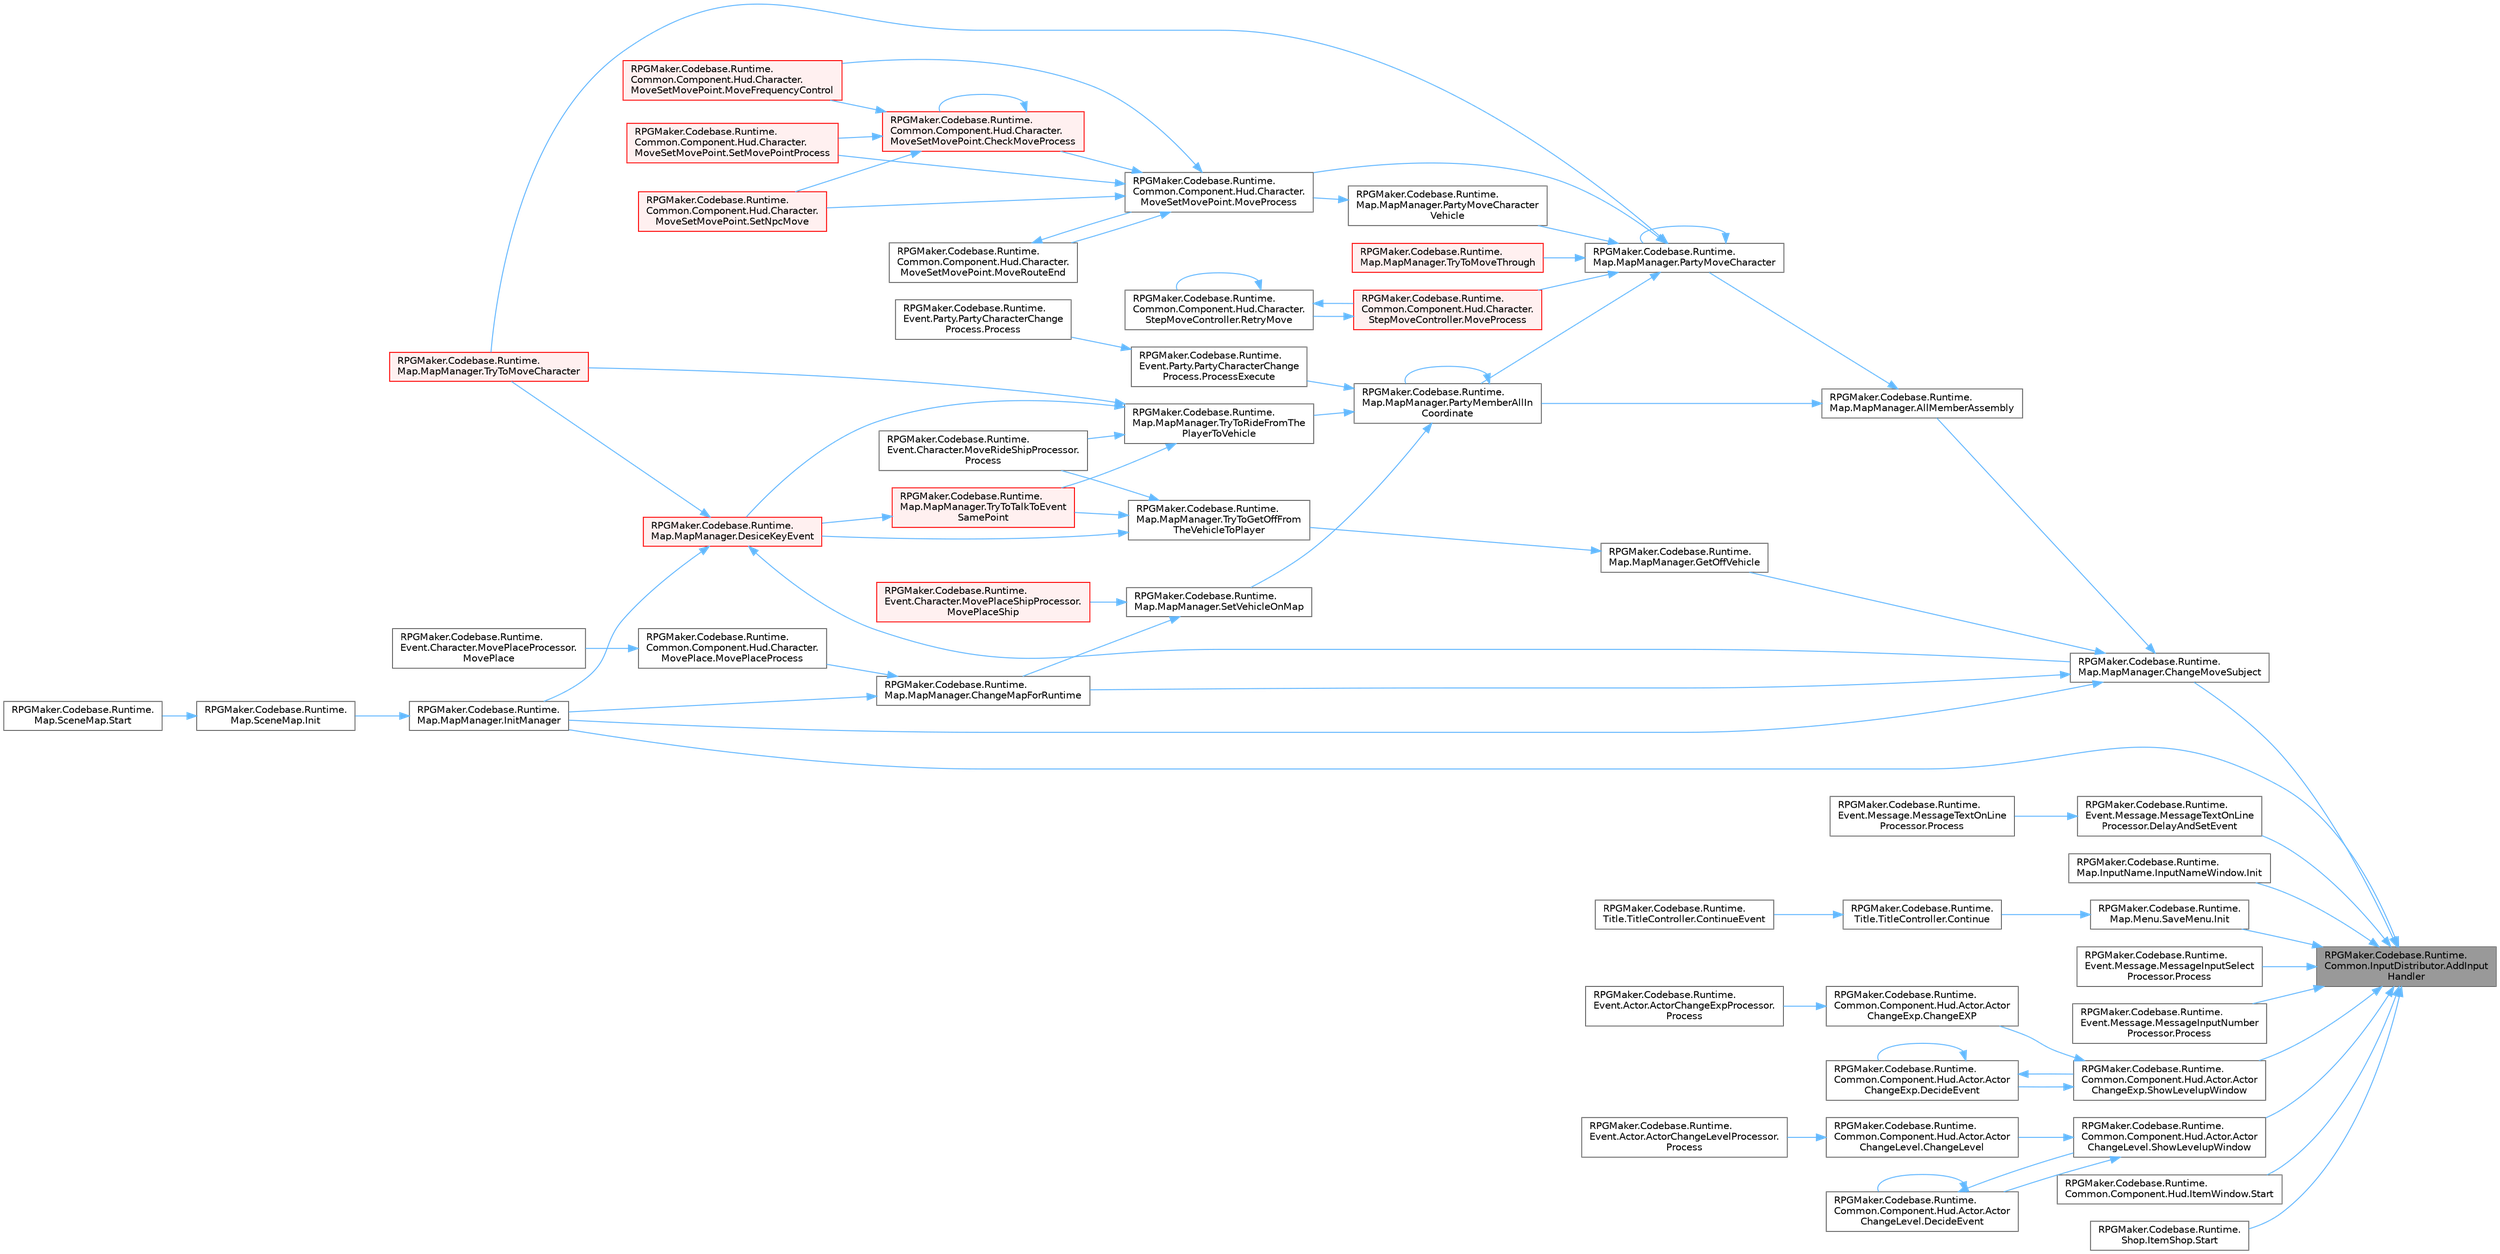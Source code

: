 digraph "RPGMaker.Codebase.Runtime.Common.InputDistributor.AddInputHandler"
{
 // LATEX_PDF_SIZE
  bgcolor="transparent";
  edge [fontname=Helvetica,fontsize=10,labelfontname=Helvetica,labelfontsize=10];
  node [fontname=Helvetica,fontsize=10,shape=box,height=0.2,width=0.4];
  rankdir="RL";
  Node1 [id="Node000001",label="RPGMaker.Codebase.Runtime.\lCommon.InputDistributor.AddInput\lHandler",height=0.2,width=0.4,color="gray40", fillcolor="grey60", style="filled", fontcolor="black",tooltip="キーやマウスのイベントに対して実行するコールバック処理の登録"];
  Node1 -> Node2 [id="edge1_Node000001_Node000002",dir="back",color="steelblue1",style="solid",tooltip=" "];
  Node2 [id="Node000002",label="RPGMaker.Codebase.Runtime.\lMap.MapManager.ChangeMoveSubject",height=0.2,width=0.4,color="grey40", fillcolor="white", style="filled",URL="$d5/d0f/class_r_p_g_maker_1_1_codebase_1_1_runtime_1_1_map_1_1_map_manager.html#a5d00d2c525cee192d90fc53bbc0c8682",tooltip=" "];
  Node2 -> Node3 [id="edge2_Node000002_Node000003",dir="back",color="steelblue1",style="solid",tooltip=" "];
  Node3 [id="Node000003",label="RPGMaker.Codebase.Runtime.\lMap.MapManager.AllMemberAssembly",height=0.2,width=0.4,color="grey40", fillcolor="white", style="filled",URL="$d5/d0f/class_r_p_g_maker_1_1_codebase_1_1_runtime_1_1_map_1_1_map_manager.html#a8c6faf084ea80880467ab13a448e9bed",tooltip=" "];
  Node3 -> Node4 [id="edge3_Node000003_Node000004",dir="back",color="steelblue1",style="solid",tooltip=" "];
  Node4 [id="Node000004",label="RPGMaker.Codebase.Runtime.\lMap.MapManager.PartyMemberAllIn\lCoordinate",height=0.2,width=0.4,color="grey40", fillcolor="white", style="filled",URL="$d5/d0f/class_r_p_g_maker_1_1_codebase_1_1_runtime_1_1_map_1_1_map_manager.html#adc8a96ff2875947b6e7a4a6aa6c7f1a1",tooltip=" "];
  Node4 -> Node4 [id="edge4_Node000004_Node000004",dir="back",color="steelblue1",style="solid",tooltip=" "];
  Node4 -> Node5 [id="edge5_Node000004_Node000005",dir="back",color="steelblue1",style="solid",tooltip=" "];
  Node5 [id="Node000005",label="RPGMaker.Codebase.Runtime.\lEvent.Party.PartyCharacterChange\lProcess.ProcessExecute",height=0.2,width=0.4,color="grey40", fillcolor="white", style="filled",URL="$dc/dee/class_r_p_g_maker_1_1_codebase_1_1_runtime_1_1_event_1_1_party_1_1_party_character_change_process.html#a36241cd62b9cb79bf4330645b34576e5",tooltip=" "];
  Node5 -> Node6 [id="edge6_Node000005_Node000006",dir="back",color="steelblue1",style="solid",tooltip=" "];
  Node6 [id="Node000006",label="RPGMaker.Codebase.Runtime.\lEvent.Party.PartyCharacterChange\lProcess.Process",height=0.2,width=0.4,color="grey40", fillcolor="white", style="filled",URL="$dc/dee/class_r_p_g_maker_1_1_codebase_1_1_runtime_1_1_event_1_1_party_1_1_party_character_change_process.html#ae0f898626129d655b3cd7452f9cd043d",tooltip="イベント実行処理"];
  Node4 -> Node7 [id="edge7_Node000004_Node000007",dir="back",color="steelblue1",style="solid",tooltip=" "];
  Node7 [id="Node000007",label="RPGMaker.Codebase.Runtime.\lMap.MapManager.SetVehicleOnMap",height=0.2,width=0.4,color="grey40", fillcolor="white", style="filled",URL="$d5/d0f/class_r_p_g_maker_1_1_codebase_1_1_runtime_1_1_map_1_1_map_manager.html#a37e412a35b210f1313f567ba8ade8b96",tooltip=" "];
  Node7 -> Node8 [id="edge8_Node000007_Node000008",dir="back",color="steelblue1",style="solid",tooltip=" "];
  Node8 [id="Node000008",label="RPGMaker.Codebase.Runtime.\lMap.MapManager.ChangeMapForRuntime",height=0.2,width=0.4,color="grey40", fillcolor="white", style="filled",URL="$d5/d0f/class_r_p_g_maker_1_1_codebase_1_1_runtime_1_1_map_1_1_map_manager.html#a164b0a6efee413b3cff10ea519ab8029",tooltip="マップを表示する"];
  Node8 -> Node9 [id="edge9_Node000008_Node000009",dir="back",color="steelblue1",style="solid",tooltip=" "];
  Node9 [id="Node000009",label="RPGMaker.Codebase.Runtime.\lMap.MapManager.InitManager",height=0.2,width=0.4,color="grey40", fillcolor="white", style="filled",URL="$d5/d0f/class_r_p_g_maker_1_1_codebase_1_1_runtime_1_1_map_1_1_map_manager.html#ae14061e8d125d7fe532437b6ba183131",tooltip="マップ初期化"];
  Node9 -> Node10 [id="edge10_Node000009_Node000010",dir="back",color="steelblue1",style="solid",tooltip=" "];
  Node10 [id="Node000010",label="RPGMaker.Codebase.Runtime.\lMap.SceneMap.Init",height=0.2,width=0.4,color="grey40", fillcolor="white", style="filled",URL="$db/d02/class_r_p_g_maker_1_1_codebase_1_1_runtime_1_1_map_1_1_scene_map.html#a0f6d0adae41e09e94a55d3c0af0c87dc",tooltip=" "];
  Node10 -> Node11 [id="edge11_Node000010_Node000011",dir="back",color="steelblue1",style="solid",tooltip=" "];
  Node11 [id="Node000011",label="RPGMaker.Codebase.Runtime.\lMap.SceneMap.Start",height=0.2,width=0.4,color="grey40", fillcolor="white", style="filled",URL="$db/d02/class_r_p_g_maker_1_1_codebase_1_1_runtime_1_1_map_1_1_scene_map.html#a8514c54d190f9d2acb578100f490a861",tooltip=" "];
  Node8 -> Node12 [id="edge12_Node000008_Node000012",dir="back",color="steelblue1",style="solid",tooltip=" "];
  Node12 [id="Node000012",label="RPGMaker.Codebase.Runtime.\lCommon.Component.Hud.Character.\lMovePlace.MovePlaceProcess",height=0.2,width=0.4,color="grey40", fillcolor="white", style="filled",URL="$df/d12/class_r_p_g_maker_1_1_codebase_1_1_runtime_1_1_common_1_1_component_1_1_hud_1_1_character_1_1_move_place.html#a937507f8d3c881ce82d1d1eb38321bbf",tooltip=" "];
  Node12 -> Node13 [id="edge13_Node000012_Node000013",dir="back",color="steelblue1",style="solid",tooltip=" "];
  Node13 [id="Node000013",label="RPGMaker.Codebase.Runtime.\lEvent.Character.MovePlaceProcessor.\lMovePlace",height=0.2,width=0.4,color="grey40", fillcolor="white", style="filled",URL="$da/d06/class_r_p_g_maker_1_1_codebase_1_1_runtime_1_1_event_1_1_character_1_1_move_place_processor.html#acd1dee6b4f36de52d8a8b775d612e502",tooltip=" "];
  Node7 -> Node14 [id="edge14_Node000007_Node000014",dir="back",color="steelblue1",style="solid",tooltip=" "];
  Node14 [id="Node000014",label="RPGMaker.Codebase.Runtime.\lEvent.Character.MovePlaceShipProcessor.\lMovePlaceShip",height=0.2,width=0.4,color="red", fillcolor="#FFF0F0", style="filled",URL="$df/d26/class_r_p_g_maker_1_1_codebase_1_1_runtime_1_1_event_1_1_character_1_1_move_place_ship_processor.html#af7c051f7a66cfbc9f89063046feca8f0",tooltip=" "];
  Node4 -> Node16 [id="edge15_Node000004_Node000016",dir="back",color="steelblue1",style="solid",tooltip=" "];
  Node16 [id="Node000016",label="RPGMaker.Codebase.Runtime.\lMap.MapManager.TryToRideFromThe\lPlayerToVehicle",height=0.2,width=0.4,color="grey40", fillcolor="white", style="filled",URL="$d5/d0f/class_r_p_g_maker_1_1_codebase_1_1_runtime_1_1_map_1_1_map_manager.html#af833ea891460fe653ce5b7900b86e151",tooltip="乗り物に乗る"];
  Node16 -> Node17 [id="edge16_Node000016_Node000017",dir="back",color="steelblue1",style="solid",tooltip=" "];
  Node17 [id="Node000017",label="RPGMaker.Codebase.Runtime.\lMap.MapManager.DesiceKeyEvent",height=0.2,width=0.4,color="red", fillcolor="#FFF0F0", style="filled",URL="$d5/d0f/class_r_p_g_maker_1_1_codebase_1_1_runtime_1_1_map_1_1_map_manager.html#a2655da596d391627e8c2f71e6e490b62",tooltip="目の前にイベントがあり、その発動契機がTalkであればイベントを開始する"];
  Node17 -> Node2 [id="edge17_Node000017_Node000002",dir="back",color="steelblue1",style="solid",tooltip=" "];
  Node17 -> Node9 [id="edge18_Node000017_Node000009",dir="back",color="steelblue1",style="solid",tooltip=" "];
  Node17 -> Node18 [id="edge19_Node000017_Node000018",dir="back",color="steelblue1",style="solid",tooltip=" "];
  Node18 [id="Node000018",label="RPGMaker.Codebase.Runtime.\lMap.MapManager.TryToMoveCharacter",height=0.2,width=0.4,color="red", fillcolor="#FFF0F0", style="filled",URL="$d5/d0f/class_r_p_g_maker_1_1_codebase_1_1_runtime_1_1_map_1_1_map_manager.html#a1c50ac1ba190459e6f190cdbfe263778",tooltip="キャラクターの移動を試行する （対象位置が進入不可の場合は向きだけ変える）"];
  Node16 -> Node34 [id="edge20_Node000016_Node000034",dir="back",color="steelblue1",style="solid",tooltip=" "];
  Node34 [id="Node000034",label="RPGMaker.Codebase.Runtime.\lEvent.Character.MoveRideShipProcessor.\lProcess",height=0.2,width=0.4,color="grey40", fillcolor="white", style="filled",URL="$db/dea/class_r_p_g_maker_1_1_codebase_1_1_runtime_1_1_event_1_1_character_1_1_move_ride_ship_processor.html#ae9d6fa0140ad420b3607b15b970830f6",tooltip="イベント実行処理"];
  Node16 -> Node18 [id="edge21_Node000016_Node000018",dir="back",color="steelblue1",style="solid",tooltip=" "];
  Node16 -> Node35 [id="edge22_Node000016_Node000035",dir="back",color="steelblue1",style="solid",tooltip=" "];
  Node35 [id="Node000035",label="RPGMaker.Codebase.Runtime.\lMap.MapManager.TryToTalkToEvent\lSamePoint",height=0.2,width=0.4,color="red", fillcolor="#FFF0F0", style="filled",URL="$d5/d0f/class_r_p_g_maker_1_1_codebase_1_1_runtime_1_1_map_1_1_map_manager.html#a0fbfc4078a6e1d77a62009a7ac3985c4",tooltip=" "];
  Node35 -> Node17 [id="edge23_Node000035_Node000017",dir="back",color="steelblue1",style="solid",tooltip=" "];
  Node3 -> Node36 [id="edge24_Node000003_Node000036",dir="back",color="steelblue1",style="solid",tooltip=" "];
  Node36 [id="Node000036",label="RPGMaker.Codebase.Runtime.\lMap.MapManager.PartyMoveCharacter",height=0.2,width=0.4,color="grey40", fillcolor="white", style="filled",URL="$d5/d0f/class_r_p_g_maker_1_1_codebase_1_1_runtime_1_1_map_1_1_map_manager.html#a62362677c5fd951f473d6f35cbd01721",tooltip="パーティメンバーの移動"];
  Node36 -> Node37 [id="edge25_Node000036_Node000037",dir="back",color="steelblue1",style="solid",tooltip=" "];
  Node37 [id="Node000037",label="RPGMaker.Codebase.Runtime.\lCommon.Component.Hud.Character.\lMoveSetMovePoint.MoveProcess",height=0.2,width=0.4,color="grey40", fillcolor="white", style="filled",URL="$d9/dcc/class_r_p_g_maker_1_1_codebase_1_1_runtime_1_1_common_1_1_component_1_1_hud_1_1_character_1_1_move_set_move_point.html#a185f808a65cadb15dd740c3e90ee7304",tooltip=" "];
  Node37 -> Node38 [id="edge26_Node000037_Node000038",dir="back",color="steelblue1",style="solid",tooltip=" "];
  Node38 [id="Node000038",label="RPGMaker.Codebase.Runtime.\lCommon.Component.Hud.Character.\lMoveSetMovePoint.CheckMoveProcess",height=0.2,width=0.4,color="red", fillcolor="#FFF0F0", style="filled",URL="$d9/dcc/class_r_p_g_maker_1_1_codebase_1_1_runtime_1_1_common_1_1_component_1_1_hud_1_1_character_1_1_move_set_move_point.html#a2bae2a194cc3c0c8d04f6fbba15a96a2",tooltip=" "];
  Node38 -> Node38 [id="edge27_Node000038_Node000038",dir="back",color="steelblue1",style="solid",tooltip=" "];
  Node38 -> Node39 [id="edge28_Node000038_Node000039",dir="back",color="steelblue1",style="solid",tooltip=" "];
  Node39 [id="Node000039",label="RPGMaker.Codebase.Runtime.\lCommon.Component.Hud.Character.\lMoveSetMovePoint.MoveFrequencyControl",height=0.2,width=0.4,color="red", fillcolor="#FFF0F0", style="filled",URL="$d9/dcc/class_r_p_g_maker_1_1_codebase_1_1_runtime_1_1_common_1_1_component_1_1_hud_1_1_character_1_1_move_set_move_point.html#a3f0d798a4b42b2b5c82047580086e240",tooltip=" "];
  Node38 -> Node47 [id="edge29_Node000038_Node000047",dir="back",color="steelblue1",style="solid",tooltip=" "];
  Node47 [id="Node000047",label="RPGMaker.Codebase.Runtime.\lCommon.Component.Hud.Character.\lMoveSetMovePoint.SetMovePointProcess",height=0.2,width=0.4,color="red", fillcolor="#FFF0F0", style="filled",URL="$d9/dcc/class_r_p_g_maker_1_1_codebase_1_1_runtime_1_1_common_1_1_component_1_1_hud_1_1_character_1_1_move_set_move_point.html#a60d59a4bd8e4ced80293c6737c5f5305",tooltip="イベントコマンドから設定"];
  Node38 -> Node51 [id="edge30_Node000038_Node000051",dir="back",color="steelblue1",style="solid",tooltip=" "];
  Node51 [id="Node000051",label="RPGMaker.Codebase.Runtime.\lCommon.Component.Hud.Character.\lMoveSetMovePoint.SetNpcMove",height=0.2,width=0.4,color="red", fillcolor="#FFF0F0", style="filled",URL="$d9/dcc/class_r_p_g_maker_1_1_codebase_1_1_runtime_1_1_common_1_1_component_1_1_hud_1_1_character_1_1_move_set_move_point.html#a27fe8ab335660b51e4bf73d7365c9039",tooltip="自律移動から設定"];
  Node37 -> Node39 [id="edge31_Node000037_Node000039",dir="back",color="steelblue1",style="solid",tooltip=" "];
  Node37 -> Node43 [id="edge32_Node000037_Node000043",dir="back",color="steelblue1",style="solid",tooltip=" "];
  Node43 [id="Node000043",label="RPGMaker.Codebase.Runtime.\lCommon.Component.Hud.Character.\lMoveSetMovePoint.MoveRouteEnd",height=0.2,width=0.4,color="grey40", fillcolor="white", style="filled",URL="$d9/dcc/class_r_p_g_maker_1_1_codebase_1_1_runtime_1_1_common_1_1_component_1_1_hud_1_1_character_1_1_move_set_move_point.html#a9557007b5522510285b73c3bff865926",tooltip=" "];
  Node43 -> Node37 [id="edge33_Node000043_Node000037",dir="back",color="steelblue1",style="solid",tooltip=" "];
  Node37 -> Node47 [id="edge34_Node000037_Node000047",dir="back",color="steelblue1",style="solid",tooltip=" "];
  Node37 -> Node51 [id="edge35_Node000037_Node000051",dir="back",color="steelblue1",style="solid",tooltip=" "];
  Node36 -> Node59 [id="edge36_Node000036_Node000059",dir="back",color="steelblue1",style="solid",tooltip=" "];
  Node59 [id="Node000059",label="RPGMaker.Codebase.Runtime.\lCommon.Component.Hud.Character.\lStepMoveController.MoveProcess",height=0.2,width=0.4,color="red", fillcolor="#FFF0F0", style="filled",URL="$d0/d39/class_r_p_g_maker_1_1_codebase_1_1_runtime_1_1_common_1_1_component_1_1_hud_1_1_character_1_1_step_move_controller.html#afab55bda8585197faa55733ee8d181b6",tooltip=" "];
  Node59 -> Node60 [id="edge37_Node000059_Node000060",dir="back",color="steelblue1",style="solid",tooltip=" "];
  Node60 [id="Node000060",label="RPGMaker.Codebase.Runtime.\lCommon.Component.Hud.Character.\lStepMoveController.RetryMove",height=0.2,width=0.4,color="grey40", fillcolor="white", style="filled",URL="$d0/d39/class_r_p_g_maker_1_1_codebase_1_1_runtime_1_1_common_1_1_component_1_1_hud_1_1_character_1_1_step_move_controller.html#ace0f98e8a8c680683a0f95c2f8050cd4",tooltip=" "];
  Node60 -> Node59 [id="edge38_Node000060_Node000059",dir="back",color="steelblue1",style="solid",tooltip=" "];
  Node60 -> Node60 [id="edge39_Node000060_Node000060",dir="back",color="steelblue1",style="solid",tooltip=" "];
  Node36 -> Node4 [id="edge40_Node000036_Node000004",dir="back",color="steelblue1",style="solid",tooltip=" "];
  Node36 -> Node36 [id="edge41_Node000036_Node000036",dir="back",color="steelblue1",style="solid",tooltip=" "];
  Node36 -> Node63 [id="edge42_Node000036_Node000063",dir="back",color="steelblue1",style="solid",tooltip=" "];
  Node63 [id="Node000063",label="RPGMaker.Codebase.Runtime.\lMap.MapManager.PartyMoveCharacter\lVehicle",height=0.2,width=0.4,color="grey40", fillcolor="white", style="filled",URL="$d5/d0f/class_r_p_g_maker_1_1_codebase_1_1_runtime_1_1_map_1_1_map_manager.html#a9b5fcf45d85c8e52d14a0c5cef1a88a3",tooltip="パーティメンバーの移動 乗り物搭乗時"];
  Node63 -> Node37 [id="edge43_Node000063_Node000037",dir="back",color="steelblue1",style="solid",tooltip=" "];
  Node36 -> Node18 [id="edge44_Node000036_Node000018",dir="back",color="steelblue1",style="solid",tooltip=" "];
  Node36 -> Node20 [id="edge45_Node000036_Node000020",dir="back",color="steelblue1",style="solid",tooltip=" "];
  Node20 [id="Node000020",label="RPGMaker.Codebase.Runtime.\lMap.MapManager.TryToMoveThrough",height=0.2,width=0.4,color="red", fillcolor="#FFF0F0", style="filled",URL="$d5/d0f/class_r_p_g_maker_1_1_codebase_1_1_runtime_1_1_map_1_1_map_manager.html#a568c166cd57f15308dc10ba60706bd26",tooltip=" "];
  Node2 -> Node8 [id="edge46_Node000002_Node000008",dir="back",color="steelblue1",style="solid",tooltip=" "];
  Node2 -> Node64 [id="edge47_Node000002_Node000064",dir="back",color="steelblue1",style="solid",tooltip=" "];
  Node64 [id="Node000064",label="RPGMaker.Codebase.Runtime.\lMap.MapManager.GetOffVehicle",height=0.2,width=0.4,color="grey40", fillcolor="white", style="filled",URL="$d5/d0f/class_r_p_g_maker_1_1_codebase_1_1_runtime_1_1_map_1_1_map_manager.html#ac3e43dc471cabb3ae7994aa34310b0e5",tooltip="乗り物降りるメソッド 降りれる方向が入ってくる"];
  Node64 -> Node65 [id="edge48_Node000064_Node000065",dir="back",color="steelblue1",style="solid",tooltip=" "];
  Node65 [id="Node000065",label="RPGMaker.Codebase.Runtime.\lMap.MapManager.TryToGetOffFrom\lTheVehicleToPlayer",height=0.2,width=0.4,color="grey40", fillcolor="white", style="filled",URL="$d5/d0f/class_r_p_g_maker_1_1_codebase_1_1_runtime_1_1_map_1_1_map_manager.html#a3232c5cf05cce0b13dd68035f5ba8604",tooltip="乗り物から降りる"];
  Node65 -> Node17 [id="edge49_Node000065_Node000017",dir="back",color="steelblue1",style="solid",tooltip=" "];
  Node65 -> Node34 [id="edge50_Node000065_Node000034",dir="back",color="steelblue1",style="solid",tooltip=" "];
  Node65 -> Node35 [id="edge51_Node000065_Node000035",dir="back",color="steelblue1",style="solid",tooltip=" "];
  Node2 -> Node9 [id="edge52_Node000002_Node000009",dir="back",color="steelblue1",style="solid",tooltip=" "];
  Node1 -> Node66 [id="edge53_Node000001_Node000066",dir="back",color="steelblue1",style="solid",tooltip=" "];
  Node66 [id="Node000066",label="RPGMaker.Codebase.Runtime.\lEvent.Message.MessageTextOnLine\lProcessor.DelayAndSetEvent",height=0.2,width=0.4,color="grey40", fillcolor="white", style="filled",URL="$d7/de4/class_r_p_g_maker_1_1_codebase_1_1_runtime_1_1_event_1_1_message_1_1_message_text_on_line_processor.html#a4e416f20a8db7d13b7fdea59a04c9cfa",tooltip=" "];
  Node66 -> Node67 [id="edge54_Node000066_Node000067",dir="back",color="steelblue1",style="solid",tooltip=" "];
  Node67 [id="Node000067",label="RPGMaker.Codebase.Runtime.\lEvent.Message.MessageTextOnLine\lProcessor.Process",height=0.2,width=0.4,color="grey40", fillcolor="white", style="filled",URL="$d7/de4/class_r_p_g_maker_1_1_codebase_1_1_runtime_1_1_event_1_1_message_1_1_message_text_on_line_processor.html#a1108d3828d1385de192adf7e7f32a683",tooltip="イベント実行処理"];
  Node1 -> Node68 [id="edge55_Node000001_Node000068",dir="back",color="steelblue1",style="solid",tooltip=" "];
  Node68 [id="Node000068",label="RPGMaker.Codebase.Runtime.\lMap.InputName.InputNameWindow.Init",height=0.2,width=0.4,color="grey40", fillcolor="white", style="filled",URL="$dd/d7d/class_r_p_g_maker_1_1_codebase_1_1_runtime_1_1_map_1_1_input_name_1_1_input_name_window.html#a890353e0a245a3db04bca4e6d09ccbe7",tooltip=" "];
  Node1 -> Node69 [id="edge56_Node000001_Node000069",dir="back",color="steelblue1",style="solid",tooltip=" "];
  Node69 [id="Node000069",label="RPGMaker.Codebase.Runtime.\lMap.Menu.SaveMenu.Init",height=0.2,width=0.4,color="grey40", fillcolor="white", style="filled",URL="$dc/dd1/class_r_p_g_maker_1_1_codebase_1_1_runtime_1_1_map_1_1_menu_1_1_save_menu.html#a2750d05aca07b04211daaa900c164d58",tooltip=" "];
  Node69 -> Node70 [id="edge57_Node000069_Node000070",dir="back",color="steelblue1",style="solid",tooltip=" "];
  Node70 [id="Node000070",label="RPGMaker.Codebase.Runtime.\lTitle.TitleController.Continue",height=0.2,width=0.4,color="grey40", fillcolor="white", style="filled",URL="$df/d94/class_r_p_g_maker_1_1_codebase_1_1_runtime_1_1_title_1_1_title_controller.html#a718c7dc01963e22713b0af685e67e28d",tooltip="セーブ画面を開く。ロード可能なセーブデータが無い場合はブザーを鳴らす。"];
  Node70 -> Node71 [id="edge58_Node000070_Node000071",dir="back",color="steelblue1",style="solid",tooltip=" "];
  Node71 [id="Node000071",label="RPGMaker.Codebase.Runtime.\lTitle.TitleController.ContinueEvent",height=0.2,width=0.4,color="grey40", fillcolor="white", style="filled",URL="$df/d94/class_r_p_g_maker_1_1_codebase_1_1_runtime_1_1_title_1_1_title_controller.html#a888d1cf5956bfdc0564890efcbdb0929",tooltip="コンテニュー"];
  Node1 -> Node9 [id="edge59_Node000001_Node000009",dir="back",color="steelblue1",style="solid",tooltip=" "];
  Node1 -> Node72 [id="edge60_Node000001_Node000072",dir="back",color="steelblue1",style="solid",tooltip=" "];
  Node72 [id="Node000072",label="RPGMaker.Codebase.Runtime.\lEvent.Message.MessageInputSelect\lProcessor.Process",height=0.2,width=0.4,color="grey40", fillcolor="white", style="filled",URL="$d4/d94/class_r_p_g_maker_1_1_codebase_1_1_runtime_1_1_event_1_1_message_1_1_message_input_select_processor.html#af8bab658bf9c5675c2b2e963cea0bd21",tooltip=" "];
  Node1 -> Node73 [id="edge61_Node000001_Node000073",dir="back",color="steelblue1",style="solid",tooltip=" "];
  Node73 [id="Node000073",label="RPGMaker.Codebase.Runtime.\lEvent.Message.MessageInputNumber\lProcessor.Process",height=0.2,width=0.4,color="grey40", fillcolor="white", style="filled",URL="$d3/dc1/class_r_p_g_maker_1_1_codebase_1_1_runtime_1_1_event_1_1_message_1_1_message_input_number_processor.html#aa80dd3a5b7bc5c2800164c75ff899e02",tooltip="イベント実行処理"];
  Node1 -> Node74 [id="edge62_Node000001_Node000074",dir="back",color="steelblue1",style="solid",tooltip=" "];
  Node74 [id="Node000074",label="RPGMaker.Codebase.Runtime.\lCommon.Component.Hud.Actor.Actor\lChangeExp.ShowLevelupWindow",height=0.2,width=0.4,color="grey40", fillcolor="white", style="filled",URL="$de/d98/class_r_p_g_maker_1_1_codebase_1_1_runtime_1_1_common_1_1_component_1_1_hud_1_1_actor_1_1_actor_change_exp.html#a86f850b363f3829cfdd581026b62fa67",tooltip=" "];
  Node74 -> Node75 [id="edge63_Node000074_Node000075",dir="back",color="steelblue1",style="solid",tooltip=" "];
  Node75 [id="Node000075",label="RPGMaker.Codebase.Runtime.\lCommon.Component.Hud.Actor.Actor\lChangeExp.ChangeEXP",height=0.2,width=0.4,color="grey40", fillcolor="white", style="filled",URL="$de/d98/class_r_p_g_maker_1_1_codebase_1_1_runtime_1_1_common_1_1_component_1_1_hud_1_1_actor_1_1_actor_change_exp.html#ad95318b7233fcb1688e57e0dadae18ec",tooltip=" "];
  Node75 -> Node76 [id="edge64_Node000075_Node000076",dir="back",color="steelblue1",style="solid",tooltip=" "];
  Node76 [id="Node000076",label="RPGMaker.Codebase.Runtime.\lEvent.Actor.ActorChangeExpProcessor.\lProcess",height=0.2,width=0.4,color="grey40", fillcolor="white", style="filled",URL="$de/d8f/class_r_p_g_maker_1_1_codebase_1_1_runtime_1_1_event_1_1_actor_1_1_actor_change_exp_processor.html#a607d3adb426893fe2faae88273eeae8a",tooltip="イベント実行処理"];
  Node74 -> Node77 [id="edge65_Node000074_Node000077",dir="back",color="steelblue1",style="solid",tooltip=" "];
  Node77 [id="Node000077",label="RPGMaker.Codebase.Runtime.\lCommon.Component.Hud.Actor.Actor\lChangeExp.DecideEvent",height=0.2,width=0.4,color="grey40", fillcolor="white", style="filled",URL="$de/d98/class_r_p_g_maker_1_1_codebase_1_1_runtime_1_1_common_1_1_component_1_1_hud_1_1_actor_1_1_actor_change_exp.html#a16ea66d73f19fabc6adb2c94aefd443e",tooltip=" "];
  Node77 -> Node77 [id="edge66_Node000077_Node000077",dir="back",color="steelblue1",style="solid",tooltip=" "];
  Node77 -> Node74 [id="edge67_Node000077_Node000074",dir="back",color="steelblue1",style="solid",tooltip=" "];
  Node1 -> Node78 [id="edge68_Node000001_Node000078",dir="back",color="steelblue1",style="solid",tooltip=" "];
  Node78 [id="Node000078",label="RPGMaker.Codebase.Runtime.\lCommon.Component.Hud.Actor.Actor\lChangeLevel.ShowLevelupWindow",height=0.2,width=0.4,color="grey40", fillcolor="white", style="filled",URL="$dd/db8/class_r_p_g_maker_1_1_codebase_1_1_runtime_1_1_common_1_1_component_1_1_hud_1_1_actor_1_1_actor_change_level.html#a2cc0b862c79ab39cf9b2d0cc3710dfd9",tooltip=" "];
  Node78 -> Node79 [id="edge69_Node000078_Node000079",dir="back",color="steelblue1",style="solid",tooltip=" "];
  Node79 [id="Node000079",label="RPGMaker.Codebase.Runtime.\lCommon.Component.Hud.Actor.Actor\lChangeLevel.ChangeLevel",height=0.2,width=0.4,color="grey40", fillcolor="white", style="filled",URL="$dd/db8/class_r_p_g_maker_1_1_codebase_1_1_runtime_1_1_common_1_1_component_1_1_hud_1_1_actor_1_1_actor_change_level.html#a1f346253cb6db5107e3832bc72c94de9",tooltip=" "];
  Node79 -> Node80 [id="edge70_Node000079_Node000080",dir="back",color="steelblue1",style="solid",tooltip=" "];
  Node80 [id="Node000080",label="RPGMaker.Codebase.Runtime.\lEvent.Actor.ActorChangeLevelProcessor.\lProcess",height=0.2,width=0.4,color="grey40", fillcolor="white", style="filled",URL="$db/d3d/class_r_p_g_maker_1_1_codebase_1_1_runtime_1_1_event_1_1_actor_1_1_actor_change_level_processor.html#aedfcaa45dadae7b7b42a5622ad5678f2",tooltip="イベント実行処理"];
  Node78 -> Node81 [id="edge71_Node000078_Node000081",dir="back",color="steelblue1",style="solid",tooltip=" "];
  Node81 [id="Node000081",label="RPGMaker.Codebase.Runtime.\lCommon.Component.Hud.Actor.Actor\lChangeLevel.DecideEvent",height=0.2,width=0.4,color="grey40", fillcolor="white", style="filled",URL="$dd/db8/class_r_p_g_maker_1_1_codebase_1_1_runtime_1_1_common_1_1_component_1_1_hud_1_1_actor_1_1_actor_change_level.html#a70d60a131112cf3136b39c023f98f220",tooltip=" "];
  Node81 -> Node81 [id="edge72_Node000081_Node000081",dir="back",color="steelblue1",style="solid",tooltip=" "];
  Node81 -> Node78 [id="edge73_Node000081_Node000078",dir="back",color="steelblue1",style="solid",tooltip=" "];
  Node1 -> Node82 [id="edge74_Node000001_Node000082",dir="back",color="steelblue1",style="solid",tooltip=" "];
  Node82 [id="Node000082",label="RPGMaker.Codebase.Runtime.\lCommon.Component.Hud.ItemWindow.Start",height=0.2,width=0.4,color="grey40", fillcolor="white", style="filled",URL="$de/d33/class_r_p_g_maker_1_1_codebase_1_1_runtime_1_1_common_1_1_component_1_1_hud_1_1_item_window.html#a0f991db32581c64cfe3873b6b506a3bb",tooltip="処理開始"];
  Node1 -> Node83 [id="edge75_Node000001_Node000083",dir="back",color="steelblue1",style="solid",tooltip=" "];
  Node83 [id="Node000083",label="RPGMaker.Codebase.Runtime.\lShop.ItemShop.Start",height=0.2,width=0.4,color="grey40", fillcolor="white", style="filled",URL="$d6/d5c/class_r_p_g_maker_1_1_codebase_1_1_runtime_1_1_shop_1_1_item_shop.html#a1f31bc216f5bd6c4ba99b64695c91c41",tooltip="処理開始"];
}
